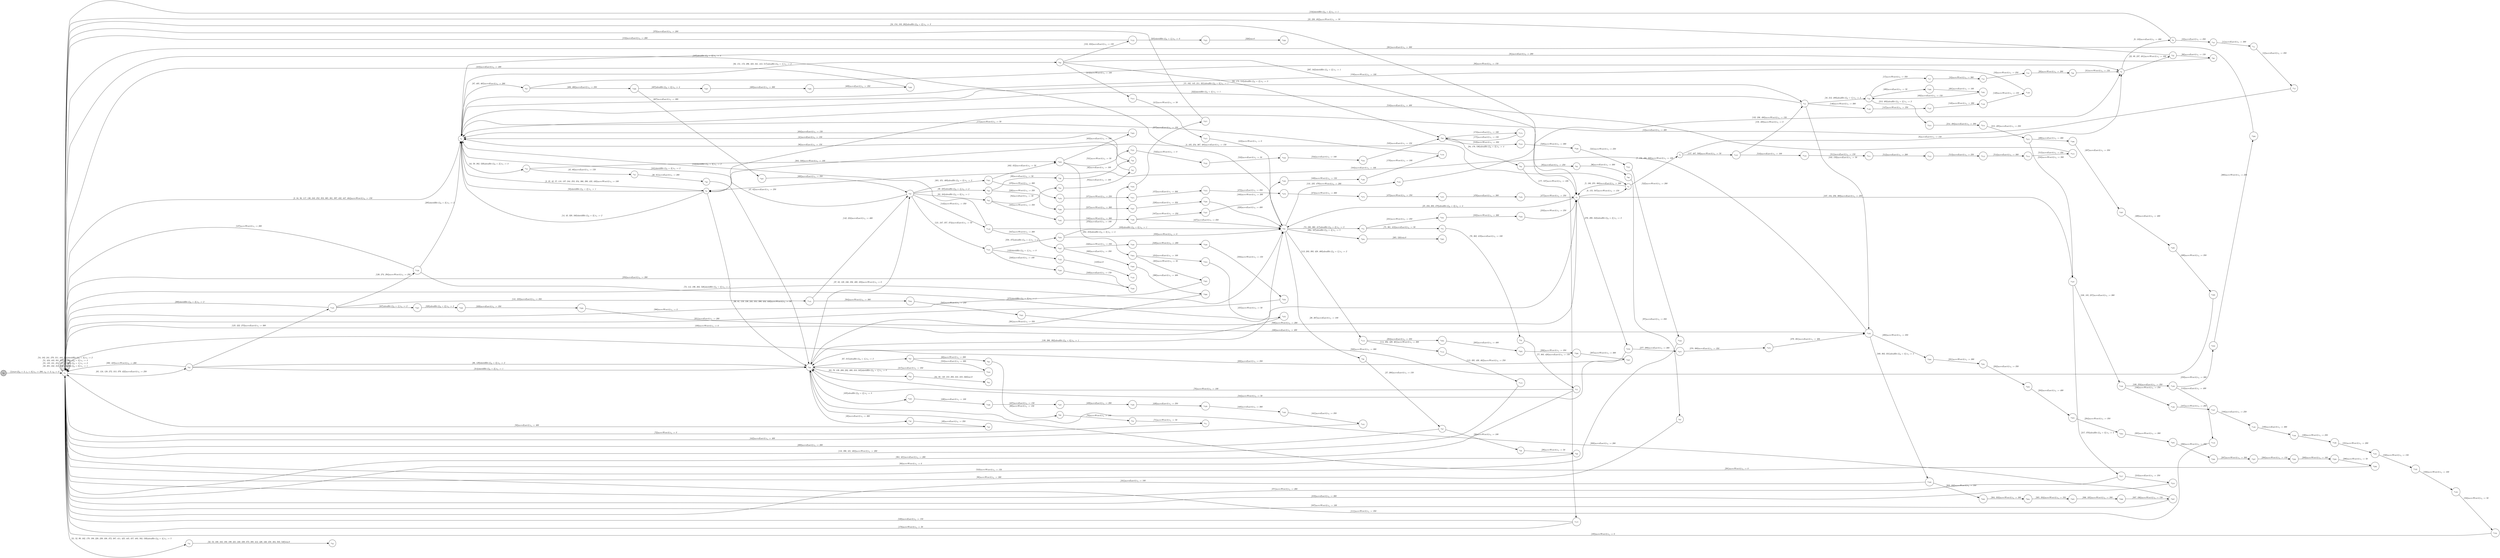 digraph EFSM{
  graph [rankdir="LR", fontname="Latin Modern Math"];
  node [color="black", fillcolor="white", shape="circle", style="filled", fontname="Latin Modern Math"];
  edge [fontname="Latin Modern Math"];

  s0[fillcolor="gray", label=<s<sub>0</sub>>];
  s1[label=<s<sub>1</sub>>];
  s2[label=<s<sub>2</sub>>];
  s3[label=<s<sub>3</sub>>];
  s4[label=<s<sub>4</sub>>];
  s5[label=<s<sub>5</sub>>];
  s7[label=<s<sub>7</sub>>];
  s8[label=<s<sub>8</sub>>];
  s9[label=<s<sub>9</sub>>];
  s10[label=<s<sub>10</sub>>];
  s11[label=<s<sub>11</sub>>];
  s12[label=<s<sub>12</sub>>];
  s15[label=<s<sub>15</sub>>];
  s16[label=<s<sub>16</sub>>];
  s17[label=<s<sub>17</sub>>];
  s18[label=<s<sub>18</sub>>];
  s19[label=<s<sub>19</sub>>];
  s20[label=<s<sub>20</sub>>];
  s22[label=<s<sub>22</sub>>];
  s25[label=<s<sub>25</sub>>];
  s26[label=<s<sub>26</sub>>];
  s27[label=<s<sub>27</sub>>];
  s28[label=<s<sub>28</sub>>];
  s29[label=<s<sub>29</sub>>];
  s31[label=<s<sub>31</sub>>];
  s32[label=<s<sub>32</sub>>];
  s36[label=<s<sub>36</sub>>];
  s37[label=<s<sub>37</sub>>];
  s38[label=<s<sub>38</sub>>];
  s39[label=<s<sub>39</sub>>];
  s40[label=<s<sub>40</sub>>];
  s44[label=<s<sub>44</sub>>];
  s45[label=<s<sub>45</sub>>];
  s46[label=<s<sub>46</sub>>];
  s48[label=<s<sub>48</sub>>];
  s49[label=<s<sub>49</sub>>];
  s63[label=<s<sub>63</sub>>];
  s64[label=<s<sub>64</sub>>];
  s65[label=<s<sub>65</sub>>];
  s67[label=<s<sub>67</sub>>];
  s68[label=<s<sub>68</sub>>];
  s69[label=<s<sub>69</sub>>];
  s70[label=<s<sub>70</sub>>];
  s71[label=<s<sub>71</sub>>];
  s74[label=<s<sub>74</sub>>];
  s75[label=<s<sub>75</sub>>];
  s76[label=<s<sub>76</sub>>];
  s77[label=<s<sub>77</sub>>];
  s83[label=<s<sub>83</sub>>];
  s84[label=<s<sub>84</sub>>];
  s85[label=<s<sub>85</sub>>];
  s87[label=<s<sub>87</sub>>];
  s90[label=<s<sub>90</sub>>];
  s92[label=<s<sub>92</sub>>];
  s93[label=<s<sub>93</sub>>];
  s94[label=<s<sub>94</sub>>];
  s95[label=<s<sub>95</sub>>];
  s96[label=<s<sub>96</sub>>];
  s97[label=<s<sub>97</sub>>];
  s103[label=<s<sub>103</sub>>];
  s107[label=<s<sub>107</sub>>];
  s108[label=<s<sub>108</sub>>];
  s109[label=<s<sub>109</sub>>];
  s110[label=<s<sub>110</sub>>];
  s113[label=<s<sub>113</sub>>];
  s114[label=<s<sub>114</sub>>];
  s115[label=<s<sub>115</sub>>];
  s121[label=<s<sub>121</sub>>];
  s122[label=<s<sub>122</sub>>];
  s123[label=<s<sub>123</sub>>];
  s125[label=<s<sub>125</sub>>];
  s126[label=<s<sub>126</sub>>];
  s131[label=<s<sub>131</sub>>];
  s141[label=<s<sub>141</sub>>];
  s143[label=<s<sub>143</sub>>];
  s146[label=<s<sub>146</sub>>];
  s147[label=<s<sub>147</sub>>];
  s148[label=<s<sub>148</sub>>];
  s149[label=<s<sub>149</sub>>];
  s152[label=<s<sub>152</sub>>];
  s157[label=<s<sub>157</sub>>];
  s160[label=<s<sub>160</sub>>];
  s165[label=<s<sub>165</sub>>];
  s166[label=<s<sub>166</sub>>];
  s167[label=<s<sub>167</sub>>];
  s168[label=<s<sub>168</sub>>];
  s169[label=<s<sub>169</sub>>];
  s170[label=<s<sub>170</sub>>];
  s174[label=<s<sub>174</sub>>];
  s177[label=<s<sub>177</sub>>];
  s186[label=<s<sub>186</sub>>];
  s187[label=<s<sub>187</sub>>];
  s188[label=<s<sub>188</sub>>];
  s189[label=<s<sub>189</sub>>];
  s190[label=<s<sub>190</sub>>];
  s191[label=<s<sub>191</sub>>];
  s192[label=<s<sub>192</sub>>];
  s193[label=<s<sub>193</sub>>];
  s194[label=<s<sub>194</sub>>];
  s204[label=<s<sub>204</sub>>];
  s205[label=<s<sub>205</sub>>];
  s206[label=<s<sub>206</sub>>];
  s207[label=<s<sub>207</sub>>];
  s213[label=<s<sub>213</sub>>];
  s214[label=<s<sub>214</sub>>];
  s215[label=<s<sub>215</sub>>];
  s217[label=<s<sub>217</sub>>];
  s218[label=<s<sub>218</sub>>];
  s226[label=<s<sub>226</sub>>];
  s227[label=<s<sub>227</sub>>];
  s228[label=<s<sub>228</sub>>];
  s231[label=<s<sub>231</sub>>];
  s232[label=<s<sub>232</sub>>];
  s248[label=<s<sub>248</sub>>];
  s249[label=<s<sub>249</sub>>];
  s259[label=<s<sub>259</sub>>];
  s260[label=<s<sub>260</sub>>];
  s264[label=<s<sub>264</sub>>];
  s265[label=<s<sub>265</sub>>];
  s276[label=<s<sub>276</sub>>];
  s277[label=<s<sub>277</sub>>];
  s278[label=<s<sub>278</sub>>];
  s280[label=<s<sub>280</sub>>];
  s281[label=<s<sub>281</sub>>];
  s282[label=<s<sub>282</sub>>];
  s283[label=<s<sub>283</sub>>];
  s284[label=<s<sub>284</sub>>];
  s285[label=<s<sub>285</sub>>];
  s286[label=<s<sub>286</sub>>];
  s287[label=<s<sub>287</sub>>];
  s288[label=<s<sub>288</sub>>];
  s289[label=<s<sub>289</sub>>];
  s290[label=<s<sub>290</sub>>];
  s303[label=<s<sub>303</sub>>];
  s304[label=<s<sub>304</sub>>];
  s305[label=<s<sub>305</sub>>];
  s306[label=<s<sub>306</sub>>];
  s307[label=<s<sub>307</sub>>];
  s316[label=<s<sub>316</sub>>];
  s325[label=<s<sub>325</sub>>];
  s326[label=<s<sub>326</sub>>];
  s327[label=<s<sub>327</sub>>];
  s328[label=<s<sub>328</sub>>];
  s329[label=<s<sub>329</sub>>];
  s347[label=<s<sub>347</sub>>];
  s348[label=<s<sub>348</sub>>];
  s349[label=<s<sub>349</sub>>];
  s350[label=<s<sub>350</sub>>];
  s358[label=<s<sub>358</sub>>];
  s376[label=<s<sub>376</sub>>];
  s377[label=<s<sub>377</sub>>];
  s383[label=<s<sub>383</sub>>];
  s384[label=<s<sub>384</sub>>];
  s385[label=<s<sub>385</sub>>];
  s389[label=<s<sub>389</sub>>];
  s390[label=<s<sub>390</sub>>];
  s401[label=<s<sub>401</sub>>];
  s403[label=<s<sub>403</sub>>];
  s406[label=<s<sub>406</sub>>];
  s407[label=<s<sub>407</sub>>];
  s408[label=<s<sub>408</sub>>];
  s409[label=<s<sub>409</sub>>];
  s414[label=<s<sub>414</sub>>];
  s415[label=<s<sub>415</sub>>];
  s435[label=<s<sub>435</sub>>];
  s436[label=<s<sub>436</sub>>];
  s437[label=<s<sub>437</sub>>];
  s438[label=<s<sub>438</sub>>];
  s439[label=<s<sub>439</sub>>];
  s440[label=<s<sub>440</sub>>];
  s441[label=<s<sub>441</sub>>];
  s454[label=<s<sub>454</sub>>];
  s455[label=<s<sub>455</sub>>];
  s467[label=<s<sub>467</sub>>];
  s470[label=<s<sub>470</sub>>];
  s471[label=<s<sub>471</sub>>];
  s472[label=<s<sub>472</sub>>];
  s473[label=<s<sub>473</sub>>];
  s474[label=<s<sub>474</sub>>];
  s475[label=<s<sub>475</sub>>];
  s476[label=<s<sub>476</sub>>];
  s490[label=<s<sub>490</sub>>];
  s491[label=<s<sub>491</sub>>];
  s496[label=<s<sub>496</sub>>];
  s497[label=<s<sub>497</sub>>];
  s498[label=<s<sub>498</sub>>];
  s499[label=<s<sub>499</sub>>];
  s504[label=<s<sub>504</sub>>];
  s505[label=<s<sub>505</sub>>];
  s510[label=<s<sub>510</sub>>];
  s511[label=<s<sub>511</sub>>];
  s512[label=<s<sub>512</sub>>];
  s513[label=<s<sub>513</sub>>];
  s514[label=<s<sub>514</sub>>];
  s515[label=<s<sub>515</sub>>];
  s519[label=<s<sub>519</sub>>];
  s520[label=<s<sub>520</sub>>];
  s521[label=<s<sub>521</sub>>];
  s522[label=<s<sub>522</sub>>];
  s531[label=<s<sub>531</sub>>];
  s532[label=<s<sub>532</sub>>];
  s533[label=<s<sub>533</sub>>];
  s534[label=<s<sub>534</sub>>];

  s0->s1[label=<<i> [1]start:2&#91;i<sub>0</sub> = 3, i<sub>1</sub> = 0&#93;/o<sub>1</sub> := 200, o<sub>2</sub> := 3, o<sub>3</sub> := 0</i>>];
  s7->s8[label=<<i> [8]moveEast:0/o<sub>1</sub> := 150</i>>];
  s8->s9[label=<<i> [9, 133]moveEast:0/o<sub>1</sub> := 200</i>>];
  s9->s10[label=<<i> [10]moveEast:0/o<sub>1</sub> := 250</i>>];
  s10->s11[label=<<i> [11]moveEast:0/o<sub>1</sub> := 300</i>>];
  s11->s12[label=<<i> [12]moveEast:0/o<sub>1</sub> := 350</i>>];
  s12->s3[label=<<i> [13]moveEast:0/o<sub>1</sub> := 400</i>>];
  s16->s17[label=<<i> [17]moveWest:0/o<sub>1</sub> := 350</i>>];
  s17->s18[label=<<i> [18]moveWest:0/o<sub>1</sub> := 300</i>>];
  s18->s19[label=<<i> [19]moveWest:0/o<sub>1</sub> := 250</i>>];
  s19->s20[label=<<i> [20]moveWest:0/o<sub>1</sub> := 200</i>>];
  s20->s8[label=<<i> [21]moveWest:0/o<sub>1</sub> := 150</i>>];
  s22->s1[label=<<i> [23, 238, 482]moveWest:0/o<sub>1</sub> := 50</i>>];
  s25->s26[label=<<i> [26, 267]moveEast:0/o<sub>1</sub> := 100</i>>];
  s26->s27[label=<<i> [27, 268]moveEast:0/o<sub>1</sub> := 150</i>>];
  s27->s28[label=<<i> [28]moveWest:0/o<sub>1</sub> := 100</i>>];
  s28->s29[label=<<i> [29]moveWest:0/o<sub>1</sub> := 50</i>>];
  s29->s1[label=<<i> [30]moveWest:0/o<sub>1</sub> := 0</i>>];
  s37->s38[label=<<i> [38, 225]alienHit:1&#91;i<sub>0</sub> = 1&#93;/o<sub>1</sub> := 2</i>>];
  s38->s39[label=<<i> [39]moveEast:0/o<sub>1</sub> := 50</i>>];
  s39->s40[label=<<i> [40]moveEast:0/o<sub>1</sub> := 100</i>>];
  s40->s2[label=<<i> [41]moveEast:0/o<sub>1</sub> := 150</i>>];
  s44->s45[label=<<i> [45, 60]moveEast:0/o<sub>1</sub> := 150</i>>];
  s45->s46[label=<<i> [46, 61]moveEast:0/o<sub>1</sub> := 200</i>>];
  s46->s36[label=<<i> [47, 62]moveEast:0/o<sub>1</sub> := 250</i>>];
  s36->s48[label=<<i> [48]moveEast:0/o<sub>1</sub> := 300</i>>];
  s48->s49[label=<<i> [49]moveEast:0/o<sub>1</sub> := 350</i>>];
  s49->s1[label=<<i> [50]moveEast:0/o<sub>1</sub> := 400</i>>];
  s3->s2[label=<<i> [58]shieldHit:1&#91;i<sub>0</sub> = 2&#93;/o<sub>1</sub> := 1</i>>];
  s2->s44[label=<<i> [44, 59, 382, 529]alienHit:1&#91;i<sub>0</sub> = 2&#93;/o<sub>1</sub> := 3</i>>];
  s65->s36[label=<<i> [66, 129]shieldHit:1&#91;i<sub>0</sub> = 3&#93;/o<sub>1</sub> := 2</i>>];
  s36->s67[label=<<i> [67, 315]alienHit:1&#91;i<sub>0</sub> = 1&#93;/o<sub>1</sub> := 2</i>>];
  s67->s68[label=<<i> [68]moveWest:0/o<sub>1</sub> := 200</i>>];
  s68->s69[label=<<i> [69]moveWest:0/o<sub>1</sub> := 150</i>>];
  s69->s70[label=<<i> [70]moveWest:0/o<sub>1</sub> := 100</i>>];
  s70->s71[label=<<i> [71]moveWest:0/o<sub>1</sub> := 50</i>>];
  s71->s1[label=<<i> [72]moveWest:0/o<sub>1</sub> := 0</i>>];
  s77->s36[label=<<i> [78]moveWest:0/o<sub>1</sub> := 100</i>>];
  s37->s83[label=<<i> [83, 164]alienHit:1&#91;i<sub>0</sub> = 0&#93;/o<sub>1</sub> := 1</i>>];
  s83->s84[label=<<i> [84]moveEast:0/o<sub>1</sub> := 50</i>>];
  s84->s85[label=<<i> [85]moveEast:0/o<sub>1</sub> := 100</i>>];
  s85->s2[label=<<i> [86]moveEast:0/o<sub>1</sub> := 150</i>>];
  s87->s8[label=<<i> [88]moveWest:0/o<sub>1</sub> := 150</i>>];
  s22->s90[label=<<i> [90]moveEast:0/o<sub>1</sub> := 150</i>>];
  s90->s2[label=<<i> [91]moveEast:0/o<sub>1</sub> := 200</i>>];
  s94->s95[label=<<i> [95]moveEast:0/o<sub>1</sub> := 250</i>>];
  s95->s96[label=<<i> [96]moveEast:0/o<sub>1</sub> := 300</i>>];
  s96->s97[label=<<i> [97]moveEast:0/o<sub>1</sub> := 350</i>>];
  s97->s1[label=<<i> [98]moveWest:0/o<sub>1</sub> := 300</i>>];
  s37->s2[label=<<i> [101]shieldHit:1&#91;i<sub>0</sub> = 3&#93;/o<sub>1</sub> := 2</i>>];
  s15->s103[label=<<i> [103, 159]moveEast:0/o<sub>1</sub> := 50</i>>];
  s103->s3[label=<<i> [104]moveEast:0/o<sub>1</sub> := 100</i>>];
  s108->s109[label=<<i> [109, 258]moveEast:0/o<sub>1</sub> := 350</i>>];
  s109->s110[label=<<i> [110]moveEast:0/o<sub>1</sub> := 400</i>>];
  s110->s1[label=<<i> [111]moveWest:0/o<sub>1</sub> := 350</i>>];
  s37->s121[label=<<i> [121, 247, 357, 374]moveEast:0/o<sub>1</sub> := 50</i>>];
  s121->s122[label=<<i> [122]shieldHit:1&#91;i<sub>0</sub> = 1&#93;/o<sub>1</sub> := 0</i>>];
  s122->s123[label=<<i> [123]lose:0</i>>];
  s126->s1[label=<<i> [127]moveWest:0/o<sub>1</sub> := 200</i>>];
  s9->s1[label=<<i> [134]shieldHit:1&#91;i<sub>0</sub> = 2&#93;/o<sub>1</sub> := 1</i>>];
  s125->s141[label=<<i> [141, 223]moveEast:0/o<sub>1</sub> := 350</i>>];
  s141->s37[label=<<i> [142, 224]moveEast:0/o<sub>1</sub> := 400</i>>];
  s37->s143[label=<<i> [143]moveWest:0/o<sub>1</sub> := 350</i>>];
  s143->s2[label=<<i> [144]shieldHit:1&#91;i<sub>0</sub> = 3&#93;/o<sub>1</sub> := 2</i>>];
  s2->s15[label=<<i> [15, 102, 145, 211, 321]alienHit:1&#91;i<sub>0</sub> = 0&#93;/o<sub>1</sub> := 1</i>>];
  s15->s146[label=<<i> [146]moveWest:0/o<sub>1</sub> := 300</i>>];
  s146->s147[label=<<i> [147]moveWest:0/o<sub>1</sub> := 250</i>>];
  s147->s148[label=<<i> [148]moveWest:0/o<sub>1</sub> := 200</i>>];
  s148->s149[label=<<i> [149]moveWest:0/o<sub>1</sub> := 150</i>>];
  s149->s2[label=<<i> [150]moveWest:0/o<sub>1</sub> := 100</i>>];
  s92->s152[label=<<i> [152, 324]moveEast:0/o<sub>1</sub> := 150</i>>];
  s152->s1[label=<<i> [153]moveEast:0/o<sub>1</sub> := 200</i>>];
  s1->s5[label=<<i> [24, 154, 183, 262]alienHit:1&#91;i<sub>0</sub> = 2&#93;/o<sub>1</sub> := 3</i>>];
  s5->s4[label=<<i> [6, 155, 507]moveWest:0/o<sub>1</sub> := 150</i>>];
  s4->s7[label=<<i> [7, 156, 486, 508]moveWest:0/o<sub>1</sub> := 100</i>>];
  s160->s1[label=<<i> [161]moveEast:0/o<sub>1</sub> := 100</i>>];
  s83->s165[label=<<i> [165]moveWest:0/o<sub>1</sub> := 350</i>>];
  s165->s166[label=<<i> [166]moveWest:0/o<sub>1</sub> := 300</i>>];
  s166->s167[label=<<i> [167]moveWest:0/o<sub>1</sub> := 250</i>>];
  s167->s168[label=<<i> [168]moveWest:0/o<sub>1</sub> := 200</i>>];
  s168->s169[label=<<i> [169]moveWest:0/o<sub>1</sub> := 150</i>>];
  s169->s170[label=<<i> [170]moveWest:0/o<sub>1</sub> := 100</i>>];
  s170->s2[label=<<i> [171]moveWest:0/o<sub>1</sub> := 50</i>>];
  s92->s93[label=<<i> [93, 173, 518]alienHit:1&#91;i<sub>0</sub> = 2&#93;/o<sub>1</sub> := 3</i>>];
  s93->s174[label=<<i> [174]moveEast:0/o<sub>1</sub> := 100</i>>];
  s174->s93[label=<<i> [175]moveEast:0/o<sub>1</sub> := 150</i>>];
  s93->s94[label=<<i> [94, 176, 536]alienHit:1&#91;i<sub>0</sub> = 3&#93;/o<sub>1</sub> := 4</i>>];
  s94->s177[label=<<i> [177, 537]moveWest:0/o<sub>1</sub> := 100</i>>];
  s177->s1[label=<<i> [178]moveWest:0/o<sub>1</sub> := 50</i>>];
  s108->s186[label=<<i> [186]moveWest:0/o<sub>1</sub> := 250</i>>];
  s186->s187[label=<<i> [187]moveWest:0/o<sub>1</sub> := 200</i>>];
  s187->s188[label=<<i> [188]moveEast:0/o<sub>1</sub> := 250</i>>];
  s188->s189[label=<<i> [189]moveEast:0/o<sub>1</sub> := 300</i>>];
  s189->s190[label=<<i> [190]moveWest:0/o<sub>1</sub> := 250</i>>];
  s190->s191[label=<<i> [191]moveWest:0/o<sub>1</sub> := 200</i>>];
  s191->s192[label=<<i> [192]moveWest:0/o<sub>1</sub> := 150</i>>];
  s192->s193[label=<<i> [193]moveWest:0/o<sub>1</sub> := 100</i>>];
  s193->s194[label=<<i> [194]moveWest:0/o<sub>1</sub> := 50</i>>];
  s194->s1[label=<<i> [195]moveWest:0/o<sub>1</sub> := 0</i>>];
  s1->s25[label=<<i> [73, 112, 196, 202, 526]shieldHit:1&#91;i<sub>0</sub> = 2&#93;/o<sub>1</sub> := 1</i>>];
  s25->s1[label=<<i> [197]alienHit:1&#91;i<sub>0</sub> = 3&#93;/o<sub>1</sub> := 4</i>>];
  s125->s1[label=<<i> [200]shieldHit:1&#91;i<sub>0</sub> = 3&#93;/o<sub>1</sub> := 2</i>>];
  s1->s1[label=<<i> [33, 201, 242, 312, 352]alienHit:1&#91;i<sub>0</sub> = 0&#93;/o<sub>1</sub> := 1</i>>];
  s113->s204[label=<<i> [204]moveEast:0/o<sub>1</sub> := 350</i>>];
  s204->s205[label=<<i> [205]moveEast:0/o<sub>1</sub> := 400</i>>];
  s205->s206[label=<<i> [206]moveWest:0/o<sub>1</sub> := 350</i>>];
  s206->s207[label=<<i> [207]moveWest:0/o<sub>1</sub> := 300</i>>];
  s207->s36[label=<<i> [208]moveEast:0/o<sub>1</sub> := 350</i>>];
  s15->s16[label=<<i> [16, 212, 489]alienHit:1&#91;i<sub>0</sub> = 1&#93;/o<sub>1</sub> := 2</i>>];
  s16->s213[label=<<i> [213, 493]alienHit:1&#91;i<sub>0</sub> = 2&#93;/o<sub>1</sub> := 3</i>>];
  s213->s214[label=<<i> [214, 494]moveEast:0/o<sub>1</sub> := 200</i>>];
  s214->s215[label=<<i> [215, 495]moveEast:0/o<sub>1</sub> := 250</i>>];
  s215->s107[label=<<i> [216]moveWest:0/o<sub>1</sub> := 200</i>>];
  s107->s217[label=<<i> [217, 370]alienHit:1&#91;i<sub>0</sub> = 3&#93;/o<sub>1</sub> := 4</i>>];
  s217->s218[label=<<i> [218]moveEast:0/o<sub>1</sub> := 250</i>>];
  s218->s1[label=<<i> [219]moveEast:0/o<sub>1</sub> := 300</i>>];
  s65->s125[label=<<i> [125, 222, 273]moveEast:0/o<sub>1</sub> := 300</i>>];
  s38->s226[label=<<i> [226]moveWest:0/o<sub>1</sub> := 350</i>>];
  s226->s227[label=<<i> [227]moveWest:0/o<sub>1</sub> := 300</i>>];
  s227->s228[label=<<i> [228]moveEast:0/o<sub>1</sub> := 350</i>>];
  s228->s25[label=<<i> [229]moveEast:0/o<sub>1</sub> := 400</i>>];
  s74->s231[label=<<i> [231]moveWest:0/o<sub>1</sub> := 350</i>>];
  s231->s232[label=<<i> [232]moveWest:0/o<sub>1</sub> := 300</i>>];
  s232->s5[label=<<i> [233]moveWest:0/o<sub>1</sub> := 250</i>>];
  s5->s25[label=<<i> [25, 234, 263, 478]alienHit:1&#91;i<sub>0</sub> = 3&#93;/o<sub>1</sub> := 4</i>>];
  s25->s131[label=<<i> [131, 235, 479]moveWest:0/o<sub>1</sub> := 200</i>>];
  s131->s8[label=<<i> [132, 236, 480]moveWest:0/o<sub>1</sub> := 150</i>>];
  s121->s248[label=<<i> [248]moveEast:0/o<sub>1</sub> := 100</i>>];
  s248->s249[label=<<i> [249]moveEast:0/o<sub>1</sub> := 150</i>>];
  s249->s1[label=<<i> [250]moveEast:0/o<sub>1</sub> := 200</i>>];
  s1->s1[label=<<i> [55, 135, 181, 251, 271]alienHit:1&#91;i<sub>0</sub> = 1&#93;/o<sub>1</sub> := 2</i>>];
  s5->s107[label=<<i> [107, 184, 256, 369]moveEast:0/o<sub>1</sub> := 250</i>>];
  s107->s108[label=<<i> [108, 185, 257]moveEast:0/o<sub>1</sub> := 300</i>>];
  s109->s259[label=<<i> [259]moveWest:0/o<sub>1</sub> := 300</i>>];
  s259->s260[label=<<i> [260]moveWest:0/o<sub>1</sub> := 250</i>>];
  s260->s1[label=<<i> [261]moveEast:0/o<sub>1</sub> := 300</i>>];
  s25->s264[label=<<i> [264, 527]alienHit:1&#91;i<sub>0</sub> = 4&#93;/o<sub>1</sub> := 5</i>>];
  s264->s265[label=<<i> [265, 528]win:0</i>>];
  s27->s1[label=<<i> [269]moveEast:0/o<sub>1</sub> := 200</i>>];
  s126->s5[label=<<i> [275]shieldHit:1&#91;i<sub>0</sub> = 2&#93;/o<sub>1</sub> := 1</i>>];
  s5->s276[label=<<i> [276, 298, 343]alienHit:1&#91;i<sub>0</sub> = 2&#93;/o<sub>1</sub> := 3</i>>];
  s276->s277[label=<<i> [277, 299]moveEast:0/o<sub>1</sub> := 300</i>>];
  s277->s278[label=<<i> [278, 300]moveEast:0/o<sub>1</sub> := 350</i>>];
  s103->s280[label=<<i> [280]moveWest:0/o<sub>1</sub> := 350</i>>];
  s280->s281[label=<<i> [281]moveWest:0/o<sub>1</sub> := 300</i>>];
  s281->s282[label=<<i> [282]moveEast:0/o<sub>1</sub> := 350</i>>];
  s282->s283[label=<<i> [283]moveEast:0/o<sub>1</sub> := 400</i>>];
  s283->s284[label=<<i> [284]moveWest:0/o<sub>1</sub> := 350</i>>];
  s284->s285[label=<<i> [285]moveWest:0/o<sub>1</sub> := 300</i>>];
  s285->s286[label=<<i> [286]moveWest:0/o<sub>1</sub> := 250</i>>];
  s286->s287[label=<<i> [287]moveWest:0/o<sub>1</sub> := 200</i>>];
  s287->s288[label=<<i> [288]moveWest:0/o<sub>1</sub> := 150</i>>];
  s288->s289[label=<<i> [289]moveWest:0/o<sub>1</sub> := 100</i>>];
  s289->s290[label=<<i> [290]moveWest:0/o<sub>1</sub> := 50</i>>];
  s290->s36[label=<<i> [291]moveWest:0/o<sub>1</sub> := 0</i>>];
  s125->s126[label=<<i> [126, 274, 294]moveWest:0/o<sub>1</sub> := 250</i>>];
  s126->s2[label=<<i> [295]shieldHit:1&#91;i<sub>0</sub> = 3&#93;/o<sub>1</sub> := 2</i>>];
  s92->s5[label=<<i> [297, 342]shieldHit:1&#91;i<sub>0</sub> = 2&#93;/o<sub>1</sub> := 1</i>>];
  s278->s103[label=<<i> [279, 301]moveEast:0/o<sub>1</sub> := 400</i>>];
  s103->s160[label=<<i> [160, 302, 331]alienHit:1&#91;i<sub>0</sub> = 3&#93;/o<sub>1</sub> := 4</i>>];
  s160->s303[label=<<i> [303, 332]moveWest:0/o<sub>1</sub> := 350</i>>];
  s303->s304[label=<<i> [304, 333]moveWest:0/o<sub>1</sub> := 300</i>>];
  s304->s305[label=<<i> [305, 334]moveWest:0/o<sub>1</sub> := 250</i>>];
  s305->s306[label=<<i> [306, 335]moveWest:0/o<sub>1</sub> := 200</i>>];
  s306->s307[label=<<i> [307, 336]moveWest:0/o<sub>1</sub> := 150</i>>];
  s307->s36[label=<<i> [308]moveEast:0/o<sub>1</sub> := 200</i>>];
  s65->s36[label=<<i> [314]shieldHit:1&#91;i<sub>0</sub> = 2&#93;/o<sub>1</sub> := 1</i>>];
  s67->s316[label=<<i> [316]moveEast:0/o<sub>1</sub> := 300</i>>];
  s316->s36[label=<<i> [317]moveEast:0/o<sub>1</sub> := 350</i>>];
  s36->s63[label=<<i> [63, 79, 139, 209, 292, 309, 318, 345]shieldHit:1&#91;i<sub>0</sub> = 1&#93;/o<sub>1</sub> := 0</i>>];
  s63->s64[label=<<i> [64, 80, 140, 210, 293, 310, 319, 346]lose:0</i>>];
  s15->s2[label=<<i> [322]shieldHit:1&#91;i<sub>0</sub> = 2&#93;/o<sub>1</sub> := 1</i>>];
  s2->s92[label=<<i> [92, 151, 172, 296, 323, 341, 413, 517]alienHit:1&#91;i<sub>0</sub> = 1&#93;/o<sub>1</sub> := 2</i>>];
  s152->s325[label=<<i> [325]shieldHit:1&#91;i<sub>0</sub> = 1&#93;/o<sub>1</sub> := 0</i>>];
  s325->s326[label=<<i> [326]lose:0</i>>];
  s125->s327[label=<<i> [327]alienHit:1&#91;i<sub>0</sub> = 1&#93;/o<sub>1</sub> := 2</i>>];
  s327->s328[label=<<i> [328]alienHit:1&#91;i<sub>0</sub> = 2&#93;/o<sub>1</sub> := 3</i>>];
  s328->s329[label=<<i> [329]moveEast:0/o<sub>1</sub> := 350</i>>];
  s329->s103[label=<<i> [330]moveEast:0/o<sub>1</sub> := 400</i>>];
  s307->s1[label=<<i> [337]moveWest:0/o<sub>1</sub> := 100</i>>];
  s3->s2[label=<<i> [14, 43, 320, 340]shieldHit:1&#91;i<sub>0</sub> = 3&#93;/o<sub>1</sub> := 2</i>>];
  s276->s36[label=<<i> [344]moveWest:0/o<sub>1</sub> := 50</i>>];
  s143->s347[label=<<i> [347]moveWest:0/o<sub>1</sub> := 300</i>>];
  s347->s348[label=<<i> [348]moveWest:0/o<sub>1</sub> := 250</i>>];
  s348->s349[label=<<i> [349]moveWest:0/o<sub>1</sub> := 200</i>>];
  s349->s350[label=<<i> [350]moveWest:0/o<sub>1</sub> := 150</i>>];
  s350->s1[label=<<i> [351]moveEast:0/o<sub>1</sub> := 200</i>>];
  s3->s36[label=<<i> [36, 81, 119, 138, 245, 355, 399, 434, 449]moveWest:0/o<sub>1</sub> := 50</i>>];
  s121->s358[label=<<i> [358, 375]alienHit:1&#91;i<sub>0</sub> = 1&#93;/o<sub>1</sub> := 2</i>>];
  s358->s25[label=<<i> [359]moveWest:0/o<sub>1</sub> := 0</i>>];
  s25->s74[label=<<i> [74, 230, 360, 417]alienHit:1&#91;i<sub>0</sub> = 2&#93;/o<sub>1</sub> := 3</i>>];
  s74->s75[label=<<i> [75, 361, 418]moveEast:0/o<sub>1</sub> := 50</i>>];
  s75->s76[label=<<i> [76, 362, 419]moveEast:0/o<sub>1</sub> := 100</i>>];
  s76->s77[label=<<i> [77, 363, 420]moveEast:0/o<sub>1</sub> := 150</i>>];
  s77->s1[label=<<i> [364, 421]moveEast:0/o<sub>1</sub> := 200</i>>];
  s3->s4[label=<<i> [4, 105, 254, 367, 485]moveEast:0/o<sub>1</sub> := 150</i>>];
  s4->s5[label=<<i> [5, 106, 255, 368]moveEast:0/o<sub>1</sub> := 200</i>>];
  s217->s1[label=<<i> [371]moveWest:0/o<sub>1</sub> := 200</i>>];
  s358->s376[label=<<i> [376]moveEast:0/o<sub>1</sub> := 100</i>>];
  s376->s377[label=<<i> [377]moveEast:0/o<sub>1</sub> := 150</i>>];
  s377->s1[label=<<i> [378]moveEast:0/o<sub>1</sub> := 200</i>>];
  s1->s2[label=<<i> [2, 34, 56, 117, 136, 243, 252, 353, 365, 381, 397, 432, 447, 464]moveWest:0/o<sub>1</sub> := 150</i>>];
  s44->s383[label=<<i> [383, 530]moveWest:0/o<sub>1</sub> := 100</i>>];
  s383->s384[label=<<i> [384, 453]alienHit:1&#91;i<sub>0</sub> = 3&#93;/o<sub>1</sub> := 4</i>>];
  s384->s385[label=<<i> [385]moveWest:0/o<sub>1</sub> := 50</i>>];
  s385->s1[label=<<i> [386]moveWest:0/o<sub>1</sub> := 0</i>>];
  s347->s389[label=<<i> [389]moveEast:0/o<sub>1</sub> := 350</i>>];
  s389->s390[label=<<i> [390]moveEast:0/o<sub>1</sub> := 400</i>>];
  s390->s36[label=<<i> [391]moveWest:0/o<sub>1</sub> := 350</i>>];
  s36->s25[label=<<i> [130, 266, 392]alienHit:1&#91;i<sub>0</sub> = 0&#93;/o<sub>1</sub> := 1</i>>];
  s36->s37[label=<<i> [37, 82, 120, 246, 356, 400, 450]moveWest:0/o<sub>1</sub> := 0</i>>];
  s401->s383[label=<<i> [402, 452]moveEast:0/o<sub>1</sub> := 50</i>>];
  s383->s403[label=<<i> [403]moveEast:0/o<sub>1</sub> := 100</i>>];
  s403->s2[label=<<i> [404]moveEast:0/o<sub>1</sub> := 150</i>>];
  s87->s406[label=<<i> [406, 466]moveEast:0/o<sub>1</sub> := 250</i>>];
  s406->s407[label=<<i> [407]alienHit:1&#91;i<sub>0</sub> = 3&#93;/o<sub>1</sub> := 4</i>>];
  s407->s408[label=<<i> [408]moveEast:0/o<sub>1</sub> := 300</i>>];
  s408->s409[label=<<i> [409]moveEast:0/o<sub>1</sub> := 350</i>>];
  s409->s1[label=<<i> [410]moveEast:0/o<sub>1</sub> := 400</i>>];
  s92->s414[label=<<i> [414]moveWest:0/o<sub>1</sub> := 100</i>>];
  s414->s415[label=<<i> [415]moveWest:0/o<sub>1</sub> := 50</i>>];
  s415->s25[label=<<i> [416]moveWest:0/o<sub>1</sub> := 0</i>>];
  s1->s65[label=<<i> [65, 124, 128, 272, 313, 379, 422]moveEast:0/o<sub>1</sub> := 250</i>>];
  s65->s1[label=<<i> [380, 423]moveWest:0/o<sub>1</sub> := 200</i>>];
  s1->s1[label=<<i> [51, 424, 443, 501, 525]alienHit:1&#91;i<sub>0</sub> = 3&#93;/o<sub>1</sub> := 4</i>>];
  s166->s25[label=<<i> [427]moveEast:0/o<sub>1</sub> := 350</i>>];
  s25->s113[label=<<i> [113, 203, 393, 428, 460]alienHit:1&#91;i<sub>0</sub> = 1&#93;/o<sub>1</sub> := 2</i>>];
  s113->s114[label=<<i> [114, 394, 429, 461]moveWest:0/o<sub>1</sub> := 300</i>>];
  s114->s115[label=<<i> [115, 395, 430, 462]moveWest:0/o<sub>1</sub> := 250</i>>];
  s115->s1[label=<<i> [116, 396, 431, 463]moveWest:0/o<sub>1</sub> := 200</i>>];
  s2->s3[label=<<i> [3, 35, 42, 57, 118, 137, 244, 253, 354, 366, 398, 433, 448]moveWest:0/o<sub>1</sub> := 100</i>>];
  s36->s435[label=<<i> [435]alienHit:1&#91;i<sub>0</sub> = 2&#93;/o<sub>1</sub> := 3</i>>];
  s435->s436[label=<<i> [436]moveEast:0/o<sub>1</sub> := 100</i>>];
  s436->s437[label=<<i> [437]moveEast:0/o<sub>1</sub> := 150</i>>];
  s437->s438[label=<<i> [438]moveEast:0/o<sub>1</sub> := 200</i>>];
  s438->s439[label=<<i> [439]moveEast:0/o<sub>1</sub> := 250</i>>];
  s439->s440[label=<<i> [440]moveEast:0/o<sub>1</sub> := 300</i>>];
  s440->s441[label=<<i> [441]moveEast:0/o<sub>1</sub> := 350</i>>];
  s441->s1[label=<<i> [442]moveEast:0/o<sub>1</sub> := 400</i>>];
  s1->s1[label=<<i> [54, 182, 241, 270, 311, 444, 524]shieldHit:1&#91;i<sub>0</sub> = 3&#93;/o<sub>1</sub> := 2</i>>];
  s37->s401[label=<<i> [401, 451, 469]alienHit:1&#91;i<sub>0</sub> = 2&#93;/o<sub>1</sub> := 3</i>>];
  s384->s454[label=<<i> [454]moveEast:0/o<sub>1</sub> := 100</i>>];
  s454->s455[label=<<i> [455]moveWest:0/o<sub>1</sub> := 50</i>>];
  s455->s1[label=<<i> [456]moveWest:0/o<sub>1</sub> := 0</i>>];
  s143->s25[label=<<i> [459]alienHit:1&#91;i<sub>0</sub> = 0&#93;/o<sub>1</sub> := 1</i>>];
  s2->s87[label=<<i> [87, 405, 465]moveEast:0/o<sub>1</sub> := 200</i>>];
  s406->s467[label=<<i> [467]moveEast:0/o<sub>1</sub> := 300</i>>];
  s467->s37[label=<<i> [468]moveEast:0/o<sub>1</sub> := 350</i>>];
  s401->s470[label=<<i> [470]moveWest:0/o<sub>1</sub> := 300</i>>];
  s470->s471[label=<<i> [471]moveWest:0/o<sub>1</sub> := 250</i>>];
  s471->s472[label=<<i> [472]moveEast:0/o<sub>1</sub> := 300</i>>];
  s472->s473[label=<<i> [473]moveEast:0/o<sub>1</sub> := 350</i>>];
  s473->s474[label=<<i> [474]moveWest:0/o<sub>1</sub> := 300</i>>];
  s474->s475[label=<<i> [475]moveWest:0/o<sub>1</sub> := 250</i>>];
  s475->s476[label=<<i> [476]moveEast:0/o<sub>1</sub> := 300</i>>];
  s476->s5[label=<<i> [477]moveWest:0/o<sub>1</sub> := 250</i>>];
  s8->s22[label=<<i> [22, 89, 237, 481]moveWest:0/o<sub>1</sub> := 100</i>>];
  s7->s157[label=<<i> [157, 487, 509]moveWest:0/o<sub>1</sub> := 50</i>>];
  s157->s15[label=<<i> [158, 488]moveWest:0/o<sub>1</sub> := 0</i>>];
  s16->s490[label=<<i> [490]moveEast:0/o<sub>1</sub> := 50</i>>];
  s490->s491[label=<<i> [491]moveEast:0/o<sub>1</sub> := 100</i>>];
  s491->s16[label=<<i> [492]moveEast:0/o<sub>1</sub> := 150</i>>];
  s215->s496[label=<<i> [496]moveEast:0/o<sub>1</sub> := 300</i>>];
  s496->s497[label=<<i> [497]moveEast:0/o<sub>1</sub> := 350</i>>];
  s497->s498[label=<<i> [498]moveEast:0/o<sub>1</sub> := 400</i>>];
  s498->s499[label=<<i> [499]moveWest:0/o<sub>1</sub> := 350</i>>];
  s499->s1[label=<<i> [500]moveWest:0/o<sub>1</sub> := 300</i>>];
  s1->s31[label=<<i> [31, 52, 99, 162, 179, 198, 220, 239, 338, 372, 387, 411, 425, 445, 457, 483, 502, 539]alienHit:1&#91;i<sub>0</sub> = 4&#93;/o<sub>1</sub> := 5</i>>];
  s31->s32[label=<<i> [32, 53, 100, 163, 180, 199, 221, 240, 339, 373, 388, 412, 426, 446, 458, 484, 503, 540]win:0</i>>];
  s141->s504[label=<<i> [504]moveWest:0/o<sub>1</sub> := 300</i>>];
  s504->s505[label=<<i> [505]moveWest:0/o<sub>1</sub> := 250</i>>];
  s505->s5[label=<<i> [506]moveWest:0/o<sub>1</sub> := 200</i>>];
  s157->s510[label=<<i> [510]moveEast:0/o<sub>1</sub> := 100</i>>];
  s510->s511[label=<<i> [511]moveEast:0/o<sub>1</sub> := 150</i>>];
  s511->s512[label=<<i> [512]moveEast:0/o<sub>1</sub> := 200</i>>];
  s512->s513[label=<<i> [513]moveEast:0/o<sub>1</sub> := 250</i>>];
  s513->s514[label=<<i> [514]moveEast:0/o<sub>1</sub> := 300</i>>];
  s514->s515[label=<<i> [515]moveEast:0/o<sub>1</sub> := 350</i>>];
  s515->s2[label=<<i> [516]moveEast:0/o<sub>1</sub> := 400</i>>];
  s93->s519[label=<<i> [519]moveWest:0/o<sub>1</sub> := 350</i>>];
  s519->s520[label=<<i> [520]moveWest:0/o<sub>1</sub> := 300</i>>];
  s520->s521[label=<<i> [521]moveWest:0/o<sub>1</sub> := 250</i>>];
  s521->s522[label=<<i> [522]moveWest:0/o<sub>1</sub> := 200</i>>];
  s522->s1[label=<<i> [523]moveWest:0/o<sub>1</sub> := 150</i>>];
  s383->s531[label=<<i> [531]moveWest:0/o<sub>1</sub> := 50</i>>];
  s531->s532[label=<<i> [532]moveWest:0/o<sub>1</sub> := 0</i>>];
  s532->s533[label=<<i> [533]moveEast:0/o<sub>1</sub> := 50</i>>];
  s533->s534[label=<<i> [534]moveEast:0/o<sub>1</sub> := 100</i>>];
  s534->s93[label=<<i> [535]moveEast:0/o<sub>1</sub> := 150</i>>];
  s177->s1[label=<<i> [538]moveEast:0/o<sub>1</sub> := 150</i>>];
}